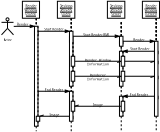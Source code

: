 <?xml version="1.0"?>
<dia:diagram xmlns:dia="http://www.lysator.liu.se/~alla/dia/">
  <dia:layer name="Background" visible="true">
    <dia:object type="UML - Lifeline" version="0" id="O0">
      <dia:attribute name="obj_pos">
        <dia:point val="362.766,281.4"/>
      </dia:attribute>
      <dia:attribute name="obj_bb">
        <dia:rectangle val="362.416,281.375;363.116,295.025"/>
      </dia:attribute>
      <dia:attribute name="conn_endpoints">
        <dia:point val="362.766,281.4"/>
        <dia:point val="362.766,295"/>
      </dia:attribute>
      <dia:attribute name="rtop">
        <dia:real val="8.6"/>
      </dia:attribute>
      <dia:attribute name="rbot">
        <dia:real val="9.1"/>
      </dia:attribute>
      <dia:attribute name="draw_focus">
        <dia:boolean val="true"/>
      </dia:attribute>
      <dia:attribute name="draw_cross">
        <dia:boolean val="false"/>
      </dia:attribute>
      <dia:connections>
        <dia:connection handle="0" to="O28" connection="6"/>
      </dia:connections>
    </dia:object>
    <dia:object type="UML - Lifeline" version="0" id="O1">
      <dia:attribute name="obj_pos">
        <dia:point val="362.766,281.4"/>
      </dia:attribute>
      <dia:attribute name="obj_bb">
        <dia:rectangle val="362.416,281.375;363.116,295.025"/>
      </dia:attribute>
      <dia:attribute name="conn_endpoints">
        <dia:point val="362.766,281.4"/>
        <dia:point val="362.766,295"/>
      </dia:attribute>
      <dia:attribute name="rtop">
        <dia:real val="11.6"/>
      </dia:attribute>
      <dia:attribute name="rbot">
        <dia:real val="12.1"/>
      </dia:attribute>
      <dia:attribute name="draw_focus">
        <dia:boolean val="true"/>
      </dia:attribute>
      <dia:attribute name="draw_cross">
        <dia:boolean val="false"/>
      </dia:attribute>
      <dia:connections>
        <dia:connection handle="0" to="O28" connection="6"/>
      </dia:connections>
    </dia:object>
    <dia:object type="UML - Lifeline" version="0" id="O2">
      <dia:attribute name="obj_pos">
        <dia:point val="362.766,281.4"/>
      </dia:attribute>
      <dia:attribute name="obj_bb">
        <dia:rectangle val="362.416,281.375;363.116,291.025"/>
      </dia:attribute>
      <dia:attribute name="conn_endpoints">
        <dia:point val="362.766,281.4"/>
        <dia:point val="362.766,291"/>
      </dia:attribute>
      <dia:attribute name="rtop">
        <dia:real val="6.6"/>
      </dia:attribute>
      <dia:attribute name="rbot">
        <dia:real val="7.1"/>
      </dia:attribute>
      <dia:attribute name="draw_focus">
        <dia:boolean val="true"/>
      </dia:attribute>
      <dia:attribute name="draw_cross">
        <dia:boolean val="false"/>
      </dia:attribute>
      <dia:connections>
        <dia:connection handle="0" to="O28" connection="6"/>
      </dia:connections>
    </dia:object>
    <dia:object type="UML - Lifeline" version="0" id="O3">
      <dia:attribute name="obj_pos">
        <dia:point val="362.766,281.4"/>
      </dia:attribute>
      <dia:attribute name="obj_bb">
        <dia:rectangle val="362.416,281.375;363.116,298.025"/>
      </dia:attribute>
      <dia:attribute name="conn_endpoints">
        <dia:point val="362.766,281.4"/>
        <dia:point val="362.766,298"/>
      </dia:attribute>
      <dia:attribute name="rtop">
        <dia:real val="15.6"/>
      </dia:attribute>
      <dia:attribute name="rbot">
        <dia:real val="16.1"/>
      </dia:attribute>
      <dia:attribute name="draw_focus">
        <dia:boolean val="true"/>
      </dia:attribute>
      <dia:attribute name="draw_cross">
        <dia:boolean val="false"/>
      </dia:attribute>
      <dia:connections>
        <dia:connection handle="0" to="O28" connection="6"/>
      </dia:connections>
    </dia:object>
    <dia:object type="UML - Lifeline" version="0" id="O4">
      <dia:attribute name="obj_pos">
        <dia:point val="355.766,282.2"/>
      </dia:attribute>
      <dia:attribute name="obj_bb">
        <dia:rectangle val="355.416,282.175;356.116,288.025"/>
      </dia:attribute>
      <dia:attribute name="conn_endpoints">
        <dia:point val="355.766,282.2"/>
        <dia:point val="355.766,288"/>
      </dia:attribute>
      <dia:attribute name="rtop">
        <dia:real val="3.8"/>
      </dia:attribute>
      <dia:attribute name="rbot">
        <dia:real val="4.3"/>
      </dia:attribute>
      <dia:attribute name="draw_focus">
        <dia:boolean val="true"/>
      </dia:attribute>
      <dia:attribute name="draw_cross">
        <dia:boolean val="false"/>
      </dia:attribute>
      <dia:connections>
        <dia:connection handle="0" to="O14" connection="6"/>
      </dia:connections>
    </dia:object>
    <dia:object type="UML - Lifeline" version="0" id="O5">
      <dia:attribute name="obj_pos">
        <dia:point val="355.766,282.2"/>
      </dia:attribute>
      <dia:attribute name="obj_bb">
        <dia:rectangle val="355.416,282.175;356.116,304.025"/>
      </dia:attribute>
      <dia:attribute name="conn_endpoints">
        <dia:point val="355.766,282.2"/>
        <dia:point val="355.766,304"/>
      </dia:attribute>
      <dia:attribute name="rtop">
        <dia:real val="14.8"/>
      </dia:attribute>
      <dia:attribute name="rbot">
        <dia:real val="18.8"/>
      </dia:attribute>
      <dia:attribute name="draw_focus">
        <dia:boolean val="true"/>
      </dia:attribute>
      <dia:attribute name="draw_cross">
        <dia:boolean val="false"/>
      </dia:attribute>
      <dia:connections>
        <dia:connection handle="0" to="O14" connection="6"/>
      </dia:connections>
    </dia:object>
    <dia:object type="UML - Lifeline" version="0" id="O6">
      <dia:attribute name="obj_pos">
        <dia:point val="355.766,282.2"/>
      </dia:attribute>
      <dia:attribute name="obj_bb">
        <dia:rectangle val="355.416,282.175;356.116,296.025"/>
      </dia:attribute>
      <dia:attribute name="conn_endpoints">
        <dia:point val="355.766,282.2"/>
        <dia:point val="355.766,296"/>
      </dia:attribute>
      <dia:attribute name="rtop">
        <dia:real val="5.8"/>
      </dia:attribute>
      <dia:attribute name="rbot">
        <dia:real val="12.8"/>
      </dia:attribute>
      <dia:attribute name="draw_focus">
        <dia:boolean val="true"/>
      </dia:attribute>
      <dia:attribute name="draw_cross">
        <dia:boolean val="false"/>
      </dia:attribute>
      <dia:connections>
        <dia:connection handle="0" to="O14" connection="6"/>
      </dia:connections>
    </dia:object>
    <dia:object type="UML - Lifeline" version="0" id="O7">
      <dia:attribute name="obj_pos">
        <dia:point val="345.766,281.4"/>
      </dia:attribute>
      <dia:attribute name="obj_bb">
        <dia:rectangle val="345.416,281.375;346.116,286.225"/>
      </dia:attribute>
      <dia:attribute name="conn_endpoints">
        <dia:point val="345.766,281.4"/>
        <dia:point val="345.766,286.2"/>
      </dia:attribute>
      <dia:attribute name="rtop">
        <dia:real val="3.6"/>
      </dia:attribute>
      <dia:attribute name="rbot">
        <dia:real val="4.8"/>
      </dia:attribute>
      <dia:attribute name="draw_focus">
        <dia:boolean val="true"/>
      </dia:attribute>
      <dia:attribute name="draw_cross">
        <dia:boolean val="false"/>
      </dia:attribute>
      <dia:connections>
        <dia:connection handle="0" to="O13" connection="6"/>
      </dia:connections>
    </dia:object>
    <dia:object type="UML - Lifeline" version="0" id="O8">
      <dia:attribute name="obj_pos">
        <dia:point val="345.766,281.4"/>
      </dia:attribute>
      <dia:attribute name="obj_bb">
        <dia:rectangle val="345.416,281.375;346.116,302.025"/>
      </dia:attribute>
      <dia:attribute name="conn_endpoints">
        <dia:point val="345.766,281.4"/>
        <dia:point val="345.766,302"/>
      </dia:attribute>
      <dia:attribute name="rtop">
        <dia:real val="19.6"/>
      </dia:attribute>
      <dia:attribute name="rbot">
        <dia:real val="20.1"/>
      </dia:attribute>
      <dia:attribute name="draw_focus">
        <dia:boolean val="true"/>
      </dia:attribute>
      <dia:attribute name="draw_cross">
        <dia:boolean val="false"/>
      </dia:attribute>
      <dia:connections>
        <dia:connection handle="0" to="O13" connection="6"/>
      </dia:connections>
    </dia:object>
    <dia:object type="UML - Lifeline" version="0" id="O9">
      <dia:attribute name="obj_pos">
        <dia:point val="345.766,281.4"/>
      </dia:attribute>
      <dia:attribute name="obj_bb">
        <dia:rectangle val="345.416,281.375;346.116,304.025"/>
      </dia:attribute>
      <dia:attribute name="conn_endpoints">
        <dia:point val="345.766,281.4"/>
        <dia:point val="345.766,304"/>
      </dia:attribute>
      <dia:attribute name="rtop">
        <dia:real val="14.6"/>
      </dia:attribute>
      <dia:attribute name="rbot">
        <dia:real val="20.6"/>
      </dia:attribute>
      <dia:attribute name="draw_focus">
        <dia:boolean val="true"/>
      </dia:attribute>
      <dia:attribute name="draw_cross">
        <dia:boolean val="false"/>
      </dia:attribute>
      <dia:connections>
        <dia:connection handle="0" to="O13" connection="6"/>
      </dia:connections>
    </dia:object>
    <dia:object type="UML - Lifeline" version="0" id="O10">
      <dia:attribute name="obj_pos">
        <dia:point val="338.766,281.4"/>
      </dia:attribute>
      <dia:attribute name="obj_bb">
        <dia:rectangle val="338.416,281.375;339.116,285.825"/>
      </dia:attribute>
      <dia:attribute name="conn_endpoints">
        <dia:point val="338.766,281.4"/>
        <dia:point val="338.766,285.8"/>
      </dia:attribute>
      <dia:attribute name="rtop">
        <dia:real val="2.6"/>
      </dia:attribute>
      <dia:attribute name="rbot">
        <dia:real val="3.4"/>
      </dia:attribute>
      <dia:attribute name="draw_focus">
        <dia:boolean val="true"/>
      </dia:attribute>
      <dia:attribute name="draw_cross">
        <dia:boolean val="false"/>
      </dia:attribute>
      <dia:connections>
        <dia:connection handle="0" to="O12" connection="6"/>
      </dia:connections>
    </dia:object>
    <dia:object type="UML - Lifeline" version="0" id="O11">
      <dia:attribute name="obj_pos">
        <dia:point val="338.766,281.4"/>
      </dia:attribute>
      <dia:attribute name="obj_bb">
        <dia:rectangle val="338.416,281.375;339.116,298.025"/>
      </dia:attribute>
      <dia:attribute name="conn_endpoints">
        <dia:point val="338.766,281.4"/>
        <dia:point val="338.766,298"/>
      </dia:attribute>
      <dia:attribute name="rtop">
        <dia:real val="14.6"/>
      </dia:attribute>
      <dia:attribute name="rbot">
        <dia:real val="15.6"/>
      </dia:attribute>
      <dia:attribute name="draw_focus">
        <dia:boolean val="true"/>
      </dia:attribute>
      <dia:attribute name="draw_cross">
        <dia:boolean val="false"/>
      </dia:attribute>
      <dia:connections>
        <dia:connection handle="0" to="O12" connection="6"/>
      </dia:connections>
    </dia:object>
    <dia:object type="UML - Objet" version="0" id="O12">
      <dia:attribute name="obj_pos">
        <dia:point val="336,278"/>
      </dia:attribute>
      <dia:attribute name="obj_bb">
        <dia:rectangle val="335.95,277.95;341.582,281.45"/>
      </dia:attribute>
      <dia:attribute name="elem_corner">
        <dia:point val="336,278"/>
      </dia:attribute>
      <dia:attribute name="elem_width">
        <dia:real val="5.532"/>
      </dia:attribute>
      <dia:attribute name="elem_height">
        <dia:real val="3.4"/>
      </dia:attribute>
      <dia:attribute name="text">
        <dia:composite type="text">
          <dia:attribute name="string">
            <dia:string>#Render
Window
(client)#</dia:string>
          </dia:attribute>
          <dia:attribute name="font">
            <dia:font name="Helvetica"/>
          </dia:attribute>
          <dia:attribute name="height">
            <dia:real val="0.8"/>
          </dia:attribute>
          <dia:attribute name="pos">
            <dia:point val="338.766,279.195"/>
          </dia:attribute>
          <dia:attribute name="color">
            <dia:color val="#000000"/>
          </dia:attribute>
          <dia:attribute name="alignment">
            <dia:enum val="1"/>
          </dia:attribute>
        </dia:composite>
      </dia:attribute>
      <dia:attribute name="stereotype">
        <dia:string/>
      </dia:attribute>
      <dia:attribute name="exstate">
        <dia:string/>
      </dia:attribute>
      <dia:attribute name="attrib">
        <dia:composite type="text">
          <dia:attribute name="string">
            <dia:string>##</dia:string>
          </dia:attribute>
          <dia:attribute name="font">
            <dia:font name="Helvetica"/>
          </dia:attribute>
          <dia:attribute name="height">
            <dia:real val="0.8"/>
          </dia:attribute>
          <dia:attribute name="pos">
            <dia:point val="0,0"/>
          </dia:attribute>
          <dia:attribute name="color">
            <dia:color val="#000000"/>
          </dia:attribute>
          <dia:attribute name="alignment">
            <dia:enum val="0"/>
          </dia:attribute>
        </dia:composite>
      </dia:attribute>
      <dia:attribute name="is_active">
        <dia:boolean val="false"/>
      </dia:attribute>
      <dia:attribute name="show_attribs">
        <dia:boolean val="false"/>
      </dia:attribute>
      <dia:attribute name="multiple">
        <dia:boolean val="false"/>
      </dia:attribute>
    </dia:object>
    <dia:object type="UML - Objet" version="0" id="O13">
      <dia:attribute name="obj_pos">
        <dia:point val="343,278"/>
      </dia:attribute>
      <dia:attribute name="obj_bb">
        <dia:rectangle val="342.95,277.95;348.582,281.45"/>
      </dia:attribute>
      <dia:attribute name="elem_corner">
        <dia:point val="343,278"/>
      </dia:attribute>
      <dia:attribute name="elem_width">
        <dia:real val="5.532"/>
      </dia:attribute>
      <dia:attribute name="elem_height">
        <dia:real val="3.4"/>
      </dia:attribute>
      <dia:attribute name="text">
        <dia:composite type="text">
          <dia:attribute name="string">
            <dia:string>#Desktop
Delivery
Client#</dia:string>
          </dia:attribute>
          <dia:attribute name="font">
            <dia:font name="Helvetica"/>
          </dia:attribute>
          <dia:attribute name="height">
            <dia:real val="0.8"/>
          </dia:attribute>
          <dia:attribute name="pos">
            <dia:point val="345.766,279.195"/>
          </dia:attribute>
          <dia:attribute name="color">
            <dia:color val="#000000"/>
          </dia:attribute>
          <dia:attribute name="alignment">
            <dia:enum val="1"/>
          </dia:attribute>
        </dia:composite>
      </dia:attribute>
      <dia:attribute name="stereotype">
        <dia:string/>
      </dia:attribute>
      <dia:attribute name="exstate">
        <dia:string/>
      </dia:attribute>
      <dia:attribute name="attrib">
        <dia:composite type="text">
          <dia:attribute name="string">
            <dia:string>##</dia:string>
          </dia:attribute>
          <dia:attribute name="font">
            <dia:font name="Helvetica"/>
          </dia:attribute>
          <dia:attribute name="height">
            <dia:real val="0.8"/>
          </dia:attribute>
          <dia:attribute name="pos">
            <dia:point val="0,0"/>
          </dia:attribute>
          <dia:attribute name="color">
            <dia:color val="#000000"/>
          </dia:attribute>
          <dia:attribute name="alignment">
            <dia:enum val="0"/>
          </dia:attribute>
        </dia:composite>
      </dia:attribute>
      <dia:attribute name="is_active">
        <dia:boolean val="false"/>
      </dia:attribute>
      <dia:attribute name="show_attribs">
        <dia:boolean val="false"/>
      </dia:attribute>
      <dia:attribute name="multiple">
        <dia:boolean val="false"/>
      </dia:attribute>
    </dia:object>
    <dia:object type="UML - Objet" version="0" id="O14">
      <dia:attribute name="obj_pos">
        <dia:point val="353,278"/>
      </dia:attribute>
      <dia:attribute name="obj_bb">
        <dia:rectangle val="352.95,277.95;358.582,281.45"/>
      </dia:attribute>
      <dia:attribute name="elem_corner">
        <dia:point val="353,278"/>
      </dia:attribute>
      <dia:attribute name="elem_width">
        <dia:real val="5.532"/>
      </dia:attribute>
      <dia:attribute name="elem_height">
        <dia:real val="3.4"/>
      </dia:attribute>
      <dia:attribute name="text">
        <dia:composite type="text">
          <dia:attribute name="string">
            <dia:string>#Desktop
Delivery
Server#</dia:string>
          </dia:attribute>
          <dia:attribute name="font">
            <dia:font name="Helvetica"/>
          </dia:attribute>
          <dia:attribute name="height">
            <dia:real val="0.8"/>
          </dia:attribute>
          <dia:attribute name="pos">
            <dia:point val="355.766,279.195"/>
          </dia:attribute>
          <dia:attribute name="color">
            <dia:color val="#000000"/>
          </dia:attribute>
          <dia:attribute name="alignment">
            <dia:enum val="1"/>
          </dia:attribute>
        </dia:composite>
      </dia:attribute>
      <dia:attribute name="stereotype">
        <dia:string/>
      </dia:attribute>
      <dia:attribute name="exstate">
        <dia:string/>
      </dia:attribute>
      <dia:attribute name="attrib">
        <dia:composite type="text">
          <dia:attribute name="string">
            <dia:string>##</dia:string>
          </dia:attribute>
          <dia:attribute name="font">
            <dia:font name="Helvetica"/>
          </dia:attribute>
          <dia:attribute name="height">
            <dia:real val="0.8"/>
          </dia:attribute>
          <dia:attribute name="pos">
            <dia:point val="0,0"/>
          </dia:attribute>
          <dia:attribute name="color">
            <dia:color val="#000000"/>
          </dia:attribute>
          <dia:attribute name="alignment">
            <dia:enum val="0"/>
          </dia:attribute>
        </dia:composite>
      </dia:attribute>
      <dia:attribute name="is_active">
        <dia:boolean val="false"/>
      </dia:attribute>
      <dia:attribute name="show_attribs">
        <dia:boolean val="false"/>
      </dia:attribute>
      <dia:attribute name="multiple">
        <dia:boolean val="false"/>
      </dia:attribute>
    </dia:object>
    <dia:object type="UML - Lifeline" version="0" id="O15">
      <dia:attribute name="obj_pos">
        <dia:point val="338.766,281.4"/>
      </dia:attribute>
      <dia:attribute name="obj_bb">
        <dia:rectangle val="338.416,281.375;339.116,304.025"/>
      </dia:attribute>
      <dia:attribute name="conn_endpoints">
        <dia:point val="338.766,281.4"/>
        <dia:point val="338.766,304"/>
      </dia:attribute>
      <dia:attribute name="rtop">
        <dia:real val="1.6"/>
      </dia:attribute>
      <dia:attribute name="rbot">
        <dia:real val="21.6"/>
      </dia:attribute>
      <dia:attribute name="draw_focus">
        <dia:boolean val="true"/>
      </dia:attribute>
      <dia:attribute name="draw_cross">
        <dia:boolean val="false"/>
      </dia:attribute>
      <dia:connections>
        <dia:connection handle="0" to="O12" connection="6"/>
      </dia:connections>
    </dia:object>
    <dia:object type="UML - Actor" version="0" id="O16">
      <dia:attribute name="obj_pos">
        <dia:point val="333.021,283.019"/>
      </dia:attribute>
      <dia:attribute name="obj_bb">
        <dia:rectangle val="331.461,280.669;334.531,286.224"/>
      </dia:attribute>
      <dia:attribute name="elem_corner">
        <dia:point val="331.771,280.719"/>
      </dia:attribute>
      <dia:attribute name="elem_width">
        <dia:real val="2.5"/>
      </dia:attribute>
      <dia:attribute name="elem_height">
        <dia:real val="4.6"/>
      </dia:attribute>
      <dia:attribute name="text">
        <dia:composite type="text">
          <dia:attribute name="string">
            <dia:string>#Actor#</dia:string>
          </dia:attribute>
          <dia:attribute name="font">
            <dia:font name="Helvetica"/>
          </dia:attribute>
          <dia:attribute name="height">
            <dia:real val="0.8"/>
          </dia:attribute>
          <dia:attribute name="pos">
            <dia:point val="333.021,286.119"/>
          </dia:attribute>
          <dia:attribute name="color">
            <dia:color val="#000000"/>
          </dia:attribute>
          <dia:attribute name="alignment">
            <dia:enum val="1"/>
          </dia:attribute>
        </dia:composite>
      </dia:attribute>
    </dia:object>
    <dia:object type="UML - Message" version="0" id="O17">
      <dia:attribute name="obj_pos">
        <dia:point val="334.271,283.019"/>
      </dia:attribute>
      <dia:attribute name="obj_bb">
        <dia:rectangle val="334.221,282.214;338.466,283.4"/>
      </dia:attribute>
      <dia:attribute name="conn_endpoints">
        <dia:point val="334.271,283.019"/>
        <dia:point val="338.416,283"/>
      </dia:attribute>
      <dia:attribute name="text">
        <dia:string>#Render#</dia:string>
      </dia:attribute>
      <dia:attribute name="text_pos">
        <dia:point val="336.013,282.909"/>
      </dia:attribute>
      <dia:attribute name="type">
        <dia:int val="0"/>
      </dia:attribute>
      <dia:connections>
        <dia:connection handle="0" to="O16" connection="4"/>
        <dia:connection handle="1" to="O15" connection="0"/>
      </dia:connections>
    </dia:object>
    <dia:object type="UML - Lifeline" version="0" id="O18">
      <dia:attribute name="obj_pos">
        <dia:point val="345.766,281.4"/>
      </dia:attribute>
      <dia:attribute name="obj_bb">
        <dia:rectangle val="345.416,281.375;346.116,296.025"/>
      </dia:attribute>
      <dia:attribute name="conn_endpoints">
        <dia:point val="345.766,281.4"/>
        <dia:point val="345.766,296"/>
      </dia:attribute>
      <dia:attribute name="rtop">
        <dia:real val="2.6"/>
      </dia:attribute>
      <dia:attribute name="rbot">
        <dia:real val="13.6"/>
      </dia:attribute>
      <dia:attribute name="draw_focus">
        <dia:boolean val="true"/>
      </dia:attribute>
      <dia:attribute name="draw_cross">
        <dia:boolean val="false"/>
      </dia:attribute>
      <dia:connections>
        <dia:connection handle="0" to="O13" connection="6"/>
      </dia:connections>
    </dia:object>
    <dia:object type="UML - Message" version="0" id="O19">
      <dia:attribute name="obj_pos">
        <dia:point val="339.116,284"/>
      </dia:attribute>
      <dia:attribute name="obj_bb">
        <dia:rectangle val="338.978,283.18;345.526,284.4"/>
      </dia:attribute>
      <dia:attribute name="conn_endpoints">
        <dia:point val="339.116,284"/>
        <dia:point val="345.416,284"/>
      </dia:attribute>
      <dia:attribute name="text">
        <dia:string>#Start Render#</dia:string>
      </dia:attribute>
      <dia:attribute name="text_pos">
        <dia:point val="342.252,283.875"/>
      </dia:attribute>
      <dia:attribute name="type">
        <dia:int val="0"/>
      </dia:attribute>
      <dia:connections>
        <dia:connection handle="0" to="O10" connection="1"/>
        <dia:connection handle="1" to="O18" connection="0"/>
      </dia:connections>
    </dia:object>
    <dia:object type="UML - Lifeline" version="0" id="O20">
      <dia:attribute name="obj_pos">
        <dia:point val="355.766,282.2"/>
      </dia:attribute>
      <dia:attribute name="obj_bb">
        <dia:rectangle val="355.416,282.175;356.116,287.025"/>
      </dia:attribute>
      <dia:attribute name="conn_endpoints">
        <dia:point val="355.766,282.2"/>
        <dia:point val="355.766,287"/>
      </dia:attribute>
      <dia:attribute name="rtop">
        <dia:real val="2.8"/>
      </dia:attribute>
      <dia:attribute name="rbot">
        <dia:real val="4.8"/>
      </dia:attribute>
      <dia:attribute name="draw_focus">
        <dia:boolean val="true"/>
      </dia:attribute>
      <dia:attribute name="draw_cross">
        <dia:boolean val="false"/>
      </dia:attribute>
      <dia:connections>
        <dia:connection handle="0" to="O14" connection="6"/>
      </dia:connections>
    </dia:object>
    <dia:object type="UML - Message" version="0" id="O21">
      <dia:attribute name="obj_pos">
        <dia:point val="346.116,285"/>
      </dia:attribute>
      <dia:attribute name="obj_bb">
        <dia:rectangle val="346.066,284.305;355.466,285.4"/>
      </dia:attribute>
      <dia:attribute name="conn_endpoints">
        <dia:point val="346.116,285"/>
        <dia:point val="355.416,285"/>
      </dia:attribute>
      <dia:attribute name="text">
        <dia:string>#Start Render RMI#</dia:string>
      </dia:attribute>
      <dia:attribute name="text_pos">
        <dia:point val="350.766,285"/>
      </dia:attribute>
      <dia:attribute name="type">
        <dia:int val="0"/>
      </dia:attribute>
      <dia:connections>
        <dia:connection handle="0" to="O7" connection="1"/>
        <dia:connection handle="1" to="O20" connection="0"/>
      </dia:connections>
    </dia:object>
    <dia:object type="Standard - Line" version="0" id="O22">
      <dia:attribute name="obj_pos">
        <dia:point val="346.466,290"/>
      </dia:attribute>
      <dia:attribute name="obj_bb">
        <dia:rectangle val="346.416,289.5;355.816,290.5"/>
      </dia:attribute>
      <dia:attribute name="conn_endpoints">
        <dia:point val="346.466,290"/>
        <dia:point val="355.766,290"/>
      </dia:attribute>
      <dia:attribute name="numcp">
        <dia:int val="1"/>
      </dia:attribute>
      <dia:attribute name="end_arrow">
        <dia:enum val="6"/>
      </dia:attribute>
      <dia:attribute name="end_arrow_length">
        <dia:real val="0.8"/>
      </dia:attribute>
      <dia:attribute name="end_arrow_width">
        <dia:real val="0.5"/>
      </dia:attribute>
      <dia:connections>
        <dia:connection handle="0" to="O33" connection="2"/>
        <dia:connection handle="1" to="O25" connection="4"/>
      </dia:connections>
    </dia:object>
    <dia:object type="Standard - Text" version="0" id="O23">
      <dia:attribute name="obj_pos">
        <dia:point val="351.116,290"/>
      </dia:attribute>
      <dia:attribute name="obj_bb">
        <dia:rectangle val="347.54,289.305;354.642,290.905"/>
      </dia:attribute>
      <dia:attribute name="text">
        <dia:composite type="text">
          <dia:attribute name="string">
            <dia:string>#Render Window
Information#</dia:string>
          </dia:attribute>
          <dia:attribute name="font">
            <dia:font name="Courier"/>
          </dia:attribute>
          <dia:attribute name="height">
            <dia:real val="0.8"/>
          </dia:attribute>
          <dia:attribute name="pos">
            <dia:point val="351.116,290"/>
          </dia:attribute>
          <dia:attribute name="color">
            <dia:color val="#000000"/>
          </dia:attribute>
          <dia:attribute name="alignment">
            <dia:enum val="1"/>
          </dia:attribute>
        </dia:composite>
      </dia:attribute>
      <dia:connections>
        <dia:connection handle="0" to="O22" connection="0"/>
      </dia:connections>
    </dia:object>
    <dia:object type="UML - Lifeline" version="0" id="O24">
      <dia:attribute name="obj_pos">
        <dia:point val="356.116,288"/>
      </dia:attribute>
      <dia:attribute name="obj_bb">
        <dia:rectangle val="355.766,287.975;356.466,294.025"/>
      </dia:attribute>
      <dia:attribute name="conn_endpoints">
        <dia:point val="356.116,288"/>
        <dia:point val="356.116,294"/>
      </dia:attribute>
      <dia:attribute name="rtop">
        <dia:real val="4"/>
      </dia:attribute>
      <dia:attribute name="rbot">
        <dia:real val="6"/>
      </dia:attribute>
      <dia:attribute name="draw_focus">
        <dia:boolean val="true"/>
      </dia:attribute>
      <dia:attribute name="draw_cross">
        <dia:boolean val="false"/>
      </dia:attribute>
      <dia:connections>
        <dia:connection handle="0" to="O6" connection="1"/>
      </dia:connections>
    </dia:object>
    <dia:object type="UML - Lifeline" version="0" id="O25">
      <dia:attribute name="obj_pos">
        <dia:point val="356.116,288"/>
      </dia:attribute>
      <dia:attribute name="obj_bb">
        <dia:rectangle val="355.766,287.975;356.466,291.025"/>
      </dia:attribute>
      <dia:attribute name="conn_endpoints">
        <dia:point val="356.116,288"/>
        <dia:point val="356.116,291"/>
      </dia:attribute>
      <dia:attribute name="rtop">
        <dia:real val="1"/>
      </dia:attribute>
      <dia:attribute name="rbot">
        <dia:real val="3"/>
      </dia:attribute>
      <dia:attribute name="draw_focus">
        <dia:boolean val="true"/>
      </dia:attribute>
      <dia:attribute name="draw_cross">
        <dia:boolean val="false"/>
      </dia:attribute>
      <dia:connections>
        <dia:connection handle="0" to="O6" connection="1"/>
      </dia:connections>
    </dia:object>
    <dia:object type="Standard - Line" version="0" id="O26">
      <dia:attribute name="obj_pos">
        <dia:point val="346.466,293"/>
      </dia:attribute>
      <dia:attribute name="obj_bb">
        <dia:rectangle val="346.416,292.5;355.816,293.5"/>
      </dia:attribute>
      <dia:attribute name="conn_endpoints">
        <dia:point val="346.466,293"/>
        <dia:point val="355.766,293"/>
      </dia:attribute>
      <dia:attribute name="numcp">
        <dia:int val="1"/>
      </dia:attribute>
      <dia:attribute name="end_arrow">
        <dia:enum val="6"/>
      </dia:attribute>
      <dia:attribute name="end_arrow_length">
        <dia:real val="0.8"/>
      </dia:attribute>
      <dia:attribute name="end_arrow_width">
        <dia:real val="0.5"/>
      </dia:attribute>
      <dia:connections>
        <dia:connection handle="0" to="O32" connection="2"/>
        <dia:connection handle="1" to="O24" connection="4"/>
      </dia:connections>
    </dia:object>
    <dia:object type="Standard - Text" version="0" id="O27">
      <dia:attribute name="obj_pos">
        <dia:point val="351.116,293"/>
      </dia:attribute>
      <dia:attribute name="obj_bb">
        <dia:rectangle val="348.044,292.305;354.138,293.905"/>
      </dia:attribute>
      <dia:attribute name="text">
        <dia:composite type="text">
          <dia:attribute name="string">
            <dia:string>#Renderer
Information#</dia:string>
          </dia:attribute>
          <dia:attribute name="font">
            <dia:font name="Courier"/>
          </dia:attribute>
          <dia:attribute name="height">
            <dia:real val="0.8"/>
          </dia:attribute>
          <dia:attribute name="pos">
            <dia:point val="351.116,293"/>
          </dia:attribute>
          <dia:attribute name="color">
            <dia:color val="#000000"/>
          </dia:attribute>
          <dia:attribute name="alignment">
            <dia:enum val="1"/>
          </dia:attribute>
        </dia:composite>
      </dia:attribute>
      <dia:connections>
        <dia:connection handle="0" to="O26" connection="0"/>
      </dia:connections>
    </dia:object>
    <dia:object type="UML - Objet" version="0" id="O28">
      <dia:attribute name="obj_pos">
        <dia:point val="360,278"/>
      </dia:attribute>
      <dia:attribute name="obj_bb">
        <dia:rectangle val="359.95,277.95;365.582,281.45"/>
      </dia:attribute>
      <dia:attribute name="elem_corner">
        <dia:point val="360,278"/>
      </dia:attribute>
      <dia:attribute name="elem_width">
        <dia:real val="5.532"/>
      </dia:attribute>
      <dia:attribute name="elem_height">
        <dia:real val="3.4"/>
      </dia:attribute>
      <dia:attribute name="text">
        <dia:composite type="text">
          <dia:attribute name="string">
            <dia:string>#Render
Window
(server)#</dia:string>
          </dia:attribute>
          <dia:attribute name="font">
            <dia:font name="Helvetica"/>
          </dia:attribute>
          <dia:attribute name="height">
            <dia:real val="0.8"/>
          </dia:attribute>
          <dia:attribute name="pos">
            <dia:point val="362.766,279.195"/>
          </dia:attribute>
          <dia:attribute name="color">
            <dia:color val="#000000"/>
          </dia:attribute>
          <dia:attribute name="alignment">
            <dia:enum val="1"/>
          </dia:attribute>
        </dia:composite>
      </dia:attribute>
      <dia:attribute name="stereotype">
        <dia:string/>
      </dia:attribute>
      <dia:attribute name="exstate">
        <dia:string/>
      </dia:attribute>
      <dia:attribute name="attrib">
        <dia:composite type="text">
          <dia:attribute name="string">
            <dia:string>##</dia:string>
          </dia:attribute>
          <dia:attribute name="font">
            <dia:font name="Helvetica"/>
          </dia:attribute>
          <dia:attribute name="height">
            <dia:real val="0.8"/>
          </dia:attribute>
          <dia:attribute name="pos">
            <dia:point val="0,0"/>
          </dia:attribute>
          <dia:attribute name="color">
            <dia:color val="#000000"/>
          </dia:attribute>
          <dia:attribute name="alignment">
            <dia:enum val="0"/>
          </dia:attribute>
        </dia:composite>
      </dia:attribute>
      <dia:attribute name="is_active">
        <dia:boolean val="false"/>
      </dia:attribute>
      <dia:attribute name="show_attribs">
        <dia:boolean val="false"/>
      </dia:attribute>
      <dia:attribute name="multiple">
        <dia:boolean val="false"/>
      </dia:attribute>
    </dia:object>
    <dia:object type="UML - Lifeline" version="0" id="O29">
      <dia:attribute name="obj_pos">
        <dia:point val="362.766,281.4"/>
      </dia:attribute>
      <dia:attribute name="obj_bb">
        <dia:rectangle val="362.416,281.375;363.116,304.025"/>
      </dia:attribute>
      <dia:attribute name="conn_endpoints">
        <dia:point val="362.766,281.4"/>
        <dia:point val="362.766,304"/>
      </dia:attribute>
      <dia:attribute name="rtop">
        <dia:real val="4.6"/>
      </dia:attribute>
      <dia:attribute name="rbot">
        <dia:real val="19.6"/>
      </dia:attribute>
      <dia:attribute name="draw_focus">
        <dia:boolean val="true"/>
      </dia:attribute>
      <dia:attribute name="draw_cross">
        <dia:boolean val="false"/>
      </dia:attribute>
      <dia:connections>
        <dia:connection handle="0" to="O28" connection="6"/>
      </dia:connections>
    </dia:object>
    <dia:object type="UML - Message" version="0" id="O30">
      <dia:attribute name="obj_pos">
        <dia:point val="356.116,286"/>
      </dia:attribute>
      <dia:attribute name="obj_bb">
        <dia:rectangle val="356.066,285.305;362.466,286.4"/>
      </dia:attribute>
      <dia:attribute name="conn_endpoints">
        <dia:point val="356.116,286"/>
        <dia:point val="362.416,286"/>
      </dia:attribute>
      <dia:attribute name="text">
        <dia:string>#Render#</dia:string>
      </dia:attribute>
      <dia:attribute name="text_pos">
        <dia:point val="359.266,286"/>
      </dia:attribute>
      <dia:attribute name="type">
        <dia:int val="0"/>
      </dia:attribute>
      <dia:connections>
        <dia:connection handle="0" to="O4" connection="1"/>
        <dia:connection handle="1" to="O29" connection="0"/>
      </dia:connections>
    </dia:object>
    <dia:object type="UML - Message" version="0" id="O31">
      <dia:attribute name="obj_pos">
        <dia:point val="362.416,288"/>
      </dia:attribute>
      <dia:attribute name="obj_bb">
        <dia:rectangle val="356.066,287.119;362.754,288.4"/>
      </dia:attribute>
      <dia:attribute name="conn_endpoints">
        <dia:point val="362.416,288"/>
        <dia:point val="356.116,288"/>
      </dia:attribute>
      <dia:attribute name="text">
        <dia:string>#Start Render#</dia:string>
      </dia:attribute>
      <dia:attribute name="text_pos">
        <dia:point val="359.48,287.814"/>
      </dia:attribute>
      <dia:attribute name="type">
        <dia:int val="0"/>
      </dia:attribute>
      <dia:connections>
        <dia:connection handle="0" to="O2" connection="0"/>
        <dia:connection handle="1" to="O6" connection="1"/>
      </dia:connections>
    </dia:object>
    <dia:object type="UML - Lifeline" version="0" id="O32">
      <dia:attribute name="obj_pos">
        <dia:point val="346.116,286.2"/>
      </dia:attribute>
      <dia:attribute name="obj_bb">
        <dia:rectangle val="345.766,286.175;346.466,295.025"/>
      </dia:attribute>
      <dia:attribute name="conn_endpoints">
        <dia:point val="346.116,286.2"/>
        <dia:point val="346.116,295"/>
      </dia:attribute>
      <dia:attribute name="rtop">
        <dia:real val="5.8"/>
      </dia:attribute>
      <dia:attribute name="rbot">
        <dia:real val="7.8"/>
      </dia:attribute>
      <dia:attribute name="draw_focus">
        <dia:boolean val="true"/>
      </dia:attribute>
      <dia:attribute name="draw_cross">
        <dia:boolean val="false"/>
      </dia:attribute>
      <dia:connections>
        <dia:connection handle="0" to="O7" connection="3"/>
      </dia:connections>
    </dia:object>
    <dia:object type="UML - Lifeline" version="0" id="O33">
      <dia:attribute name="obj_pos">
        <dia:point val="346.116,286.2"/>
      </dia:attribute>
      <dia:attribute name="obj_bb">
        <dia:rectangle val="345.766,286.175;346.466,292.025"/>
      </dia:attribute>
      <dia:attribute name="conn_endpoints">
        <dia:point val="346.116,286.2"/>
        <dia:point val="346.116,292"/>
      </dia:attribute>
      <dia:attribute name="rtop">
        <dia:real val="2.8"/>
      </dia:attribute>
      <dia:attribute name="rbot">
        <dia:real val="4.8"/>
      </dia:attribute>
      <dia:attribute name="draw_focus">
        <dia:boolean val="true"/>
      </dia:attribute>
      <dia:attribute name="draw_cross">
        <dia:boolean val="false"/>
      </dia:attribute>
      <dia:connections>
        <dia:connection handle="0" to="O7" connection="3"/>
      </dia:connections>
    </dia:object>
    <dia:object type="UML - Message" version="0" id="O34">
      <dia:attribute name="obj_pos">
        <dia:point val="362.416,297"/>
      </dia:attribute>
      <dia:attribute name="obj_bb">
        <dia:rectangle val="356.066,296.305;362.466,297.4"/>
      </dia:attribute>
      <dia:attribute name="conn_endpoints">
        <dia:point val="362.416,297"/>
        <dia:point val="356.116,297"/>
      </dia:attribute>
      <dia:attribute name="text">
        <dia:string>#End Render#</dia:string>
      </dia:attribute>
      <dia:attribute name="text_pos">
        <dia:point val="359.266,297"/>
      </dia:attribute>
      <dia:attribute name="type">
        <dia:int val="0"/>
      </dia:attribute>
      <dia:connections>
        <dia:connection handle="0" to="O3" connection="0"/>
        <dia:connection handle="1" to="O5" connection="1"/>
      </dia:connections>
    </dia:object>
    <dia:object type="UML - Message" version="0" id="O35">
      <dia:attribute name="obj_pos">
        <dia:point val="339.116,296"/>
      </dia:attribute>
      <dia:attribute name="obj_bb">
        <dia:rectangle val="339.066,295.305;345.466,296.4"/>
      </dia:attribute>
      <dia:attribute name="conn_endpoints">
        <dia:point val="339.116,296"/>
        <dia:point val="345.416,296"/>
      </dia:attribute>
      <dia:attribute name="text">
        <dia:string>#End Render#</dia:string>
      </dia:attribute>
      <dia:attribute name="text_pos">
        <dia:point val="342.266,296"/>
      </dia:attribute>
      <dia:attribute name="type">
        <dia:int val="0"/>
      </dia:attribute>
      <dia:connections>
        <dia:connection handle="0" to="O11" connection="1"/>
        <dia:connection handle="1" to="O9" connection="0"/>
      </dia:connections>
    </dia:object>
    <dia:object type="UML - Lifeline" version="0" id="O36">
      <dia:attribute name="obj_pos">
        <dia:point val="346.116,296"/>
      </dia:attribute>
      <dia:attribute name="obj_bb">
        <dia:rectangle val="345.766,295.975;346.466,300.525"/>
      </dia:attribute>
      <dia:attribute name="conn_endpoints">
        <dia:point val="346.116,296"/>
        <dia:point val="346.116,300.5"/>
      </dia:attribute>
      <dia:attribute name="rtop">
        <dia:real val="2"/>
      </dia:attribute>
      <dia:attribute name="rbot">
        <dia:real val="4"/>
      </dia:attribute>
      <dia:attribute name="draw_focus">
        <dia:boolean val="true"/>
      </dia:attribute>
      <dia:attribute name="draw_cross">
        <dia:boolean val="false"/>
      </dia:attribute>
      <dia:connections>
        <dia:connection handle="0" to="O9" connection="1"/>
        <dia:connection handle="1" to="O8" connection="1"/>
      </dia:connections>
    </dia:object>
    <dia:object type="UML - Lifeline" version="0" id="O37">
      <dia:attribute name="obj_pos">
        <dia:point val="356.116,297"/>
      </dia:attribute>
      <dia:attribute name="obj_bb">
        <dia:rectangle val="355.766,296.975;356.466,301.025"/>
      </dia:attribute>
      <dia:attribute name="conn_endpoints">
        <dia:point val="356.116,297"/>
        <dia:point val="356.116,301"/>
      </dia:attribute>
      <dia:attribute name="rtop">
        <dia:real val="1"/>
      </dia:attribute>
      <dia:attribute name="rbot">
        <dia:real val="3"/>
      </dia:attribute>
      <dia:attribute name="draw_focus">
        <dia:boolean val="true"/>
      </dia:attribute>
      <dia:attribute name="draw_cross">
        <dia:boolean val="false"/>
      </dia:attribute>
      <dia:connections>
        <dia:connection handle="0" to="O5" connection="1"/>
      </dia:connections>
    </dia:object>
    <dia:object type="UML - Lifeline" version="0" id="O38">
      <dia:attribute name="obj_pos">
        <dia:point val="339.116,283"/>
      </dia:attribute>
      <dia:attribute name="obj_bb">
        <dia:rectangle val="338.766,282.975;339.466,303.025"/>
      </dia:attribute>
      <dia:attribute name="conn_endpoints">
        <dia:point val="339.116,283"/>
        <dia:point val="339.116,303"/>
      </dia:attribute>
      <dia:attribute name="rtop">
        <dia:real val="18"/>
      </dia:attribute>
      <dia:attribute name="rbot">
        <dia:real val="19"/>
      </dia:attribute>
      <dia:attribute name="draw_focus">
        <dia:boolean val="true"/>
      </dia:attribute>
      <dia:attribute name="draw_cross">
        <dia:boolean val="false"/>
      </dia:attribute>
      <dia:connections>
        <dia:connection handle="0" to="O15" connection="1"/>
      </dia:connections>
    </dia:object>
    <dia:object type="UML - Message" version="0" id="O39">
      <dia:attribute name="obj_pos">
        <dia:point val="345.416,301"/>
      </dia:attribute>
      <dia:attribute name="obj_bb">
        <dia:rectangle val="339.416,300.305;345.466,301.4"/>
      </dia:attribute>
      <dia:attribute name="conn_endpoints">
        <dia:point val="345.416,301"/>
        <dia:point val="339.466,301"/>
      </dia:attribute>
      <dia:attribute name="text">
        <dia:string>#Image#</dia:string>
      </dia:attribute>
      <dia:attribute name="text_pos">
        <dia:point val="342.441,301"/>
      </dia:attribute>
      <dia:attribute name="type">
        <dia:int val="5"/>
      </dia:attribute>
      <dia:connections>
        <dia:connection handle="0" to="O8" connection="0"/>
        <dia:connection handle="1" to="O38" connection="1"/>
      </dia:connections>
    </dia:object>
    <dia:object type="UML - Message" version="0" id="O40">
      <dia:attribute name="obj_pos">
        <dia:point val="356.466,290"/>
      </dia:attribute>
      <dia:attribute name="obj_bb">
        <dia:rectangle val="356.416,289.305;362.466,290.4"/>
      </dia:attribute>
      <dia:attribute name="conn_endpoints">
        <dia:point val="356.466,290"/>
        <dia:point val="362.416,290"/>
      </dia:attribute>
      <dia:attribute name="text">
        <dia:string>##</dia:string>
      </dia:attribute>
      <dia:attribute name="text_pos">
        <dia:point val="359.441,290"/>
      </dia:attribute>
      <dia:attribute name="type">
        <dia:int val="5"/>
      </dia:attribute>
      <dia:connections>
        <dia:connection handle="0" to="O25" connection="2"/>
        <dia:connection handle="1" to="O0" connection="0"/>
      </dia:connections>
    </dia:object>
    <dia:object type="UML - Message" version="0" id="O41">
      <dia:attribute name="obj_pos">
        <dia:point val="356.466,293"/>
      </dia:attribute>
      <dia:attribute name="obj_bb">
        <dia:rectangle val="356.416,292.305;362.466,293.4"/>
      </dia:attribute>
      <dia:attribute name="conn_endpoints">
        <dia:point val="356.466,293"/>
        <dia:point val="362.416,293"/>
      </dia:attribute>
      <dia:attribute name="text">
        <dia:string>##</dia:string>
      </dia:attribute>
      <dia:attribute name="text_pos">
        <dia:point val="359.441,293"/>
      </dia:attribute>
      <dia:attribute name="type">
        <dia:int val="5"/>
      </dia:attribute>
      <dia:connections>
        <dia:connection handle="0" to="O24" connection="2"/>
        <dia:connection handle="1" to="O1" connection="0"/>
      </dia:connections>
    </dia:object>
    <dia:object type="UML - Message" version="0" id="O42">
      <dia:attribute name="obj_pos">
        <dia:point val="355.766,299"/>
      </dia:attribute>
      <dia:attribute name="obj_bb">
        <dia:rectangle val="346.416,298.305;355.816,299.4"/>
      </dia:attribute>
      <dia:attribute name="conn_endpoints">
        <dia:point val="355.766,299"/>
        <dia:point val="346.466,299"/>
      </dia:attribute>
      <dia:attribute name="text">
        <dia:string>#Image#</dia:string>
      </dia:attribute>
      <dia:attribute name="text_pos">
        <dia:point val="351.116,299"/>
      </dia:attribute>
      <dia:attribute name="type">
        <dia:int val="5"/>
      </dia:attribute>
      <dia:connections>
        <dia:connection handle="0" to="O37" connection="4"/>
        <dia:connection handle="1" to="O36" connection="2"/>
      </dia:connections>
    </dia:object>
  </dia:layer>
</dia:diagram>
